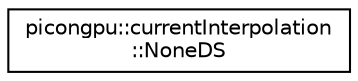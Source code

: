 digraph "Graphical Class Hierarchy"
{
 // LATEX_PDF_SIZE
  edge [fontname="Helvetica",fontsize="10",labelfontname="Helvetica",labelfontsize="10"];
  node [fontname="Helvetica",fontsize="10",shape=record];
  rankdir="LR";
  Node0 [label="picongpu::currentInterpolation\l::NoneDS",height=0.2,width=0.4,color="black", fillcolor="white", style="filled",URL="$structpicongpu_1_1current_interpolation_1_1_none_d_s.html",tooltip=" "];
}
